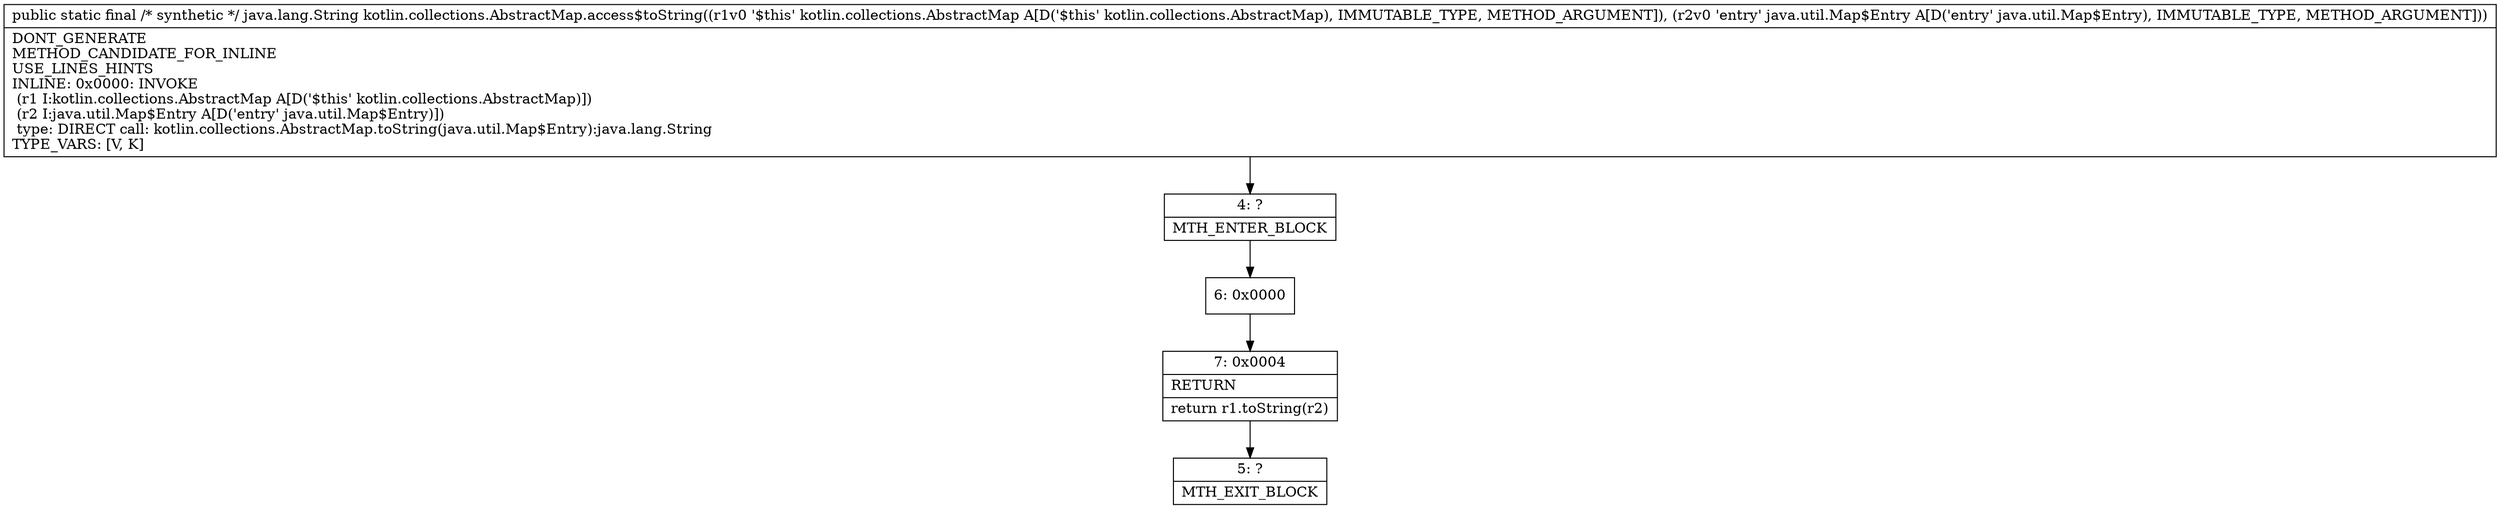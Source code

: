 digraph "CFG forkotlin.collections.AbstractMap.access$toString(Lkotlin\/collections\/AbstractMap;Ljava\/util\/Map$Entry;)Ljava\/lang\/String;" {
Node_4 [shape=record,label="{4\:\ ?|MTH_ENTER_BLOCK\l}"];
Node_6 [shape=record,label="{6\:\ 0x0000}"];
Node_7 [shape=record,label="{7\:\ 0x0004|RETURN\l|return r1.toString(r2)\l}"];
Node_5 [shape=record,label="{5\:\ ?|MTH_EXIT_BLOCK\l}"];
MethodNode[shape=record,label="{public static final \/* synthetic *\/ java.lang.String kotlin.collections.AbstractMap.access$toString((r1v0 '$this' kotlin.collections.AbstractMap A[D('$this' kotlin.collections.AbstractMap), IMMUTABLE_TYPE, METHOD_ARGUMENT]), (r2v0 'entry' java.util.Map$Entry A[D('entry' java.util.Map$Entry), IMMUTABLE_TYPE, METHOD_ARGUMENT]))  | DONT_GENERATE\lMETHOD_CANDIDATE_FOR_INLINE\lUSE_LINES_HINTS\lINLINE: 0x0000: INVOKE  \l  (r1 I:kotlin.collections.AbstractMap A[D('$this' kotlin.collections.AbstractMap)])\l  (r2 I:java.util.Map$Entry A[D('entry' java.util.Map$Entry)])\l type: DIRECT call: kotlin.collections.AbstractMap.toString(java.util.Map$Entry):java.lang.String\lTYPE_VARS: [V, K]\l}"];
MethodNode -> Node_4;Node_4 -> Node_6;
Node_6 -> Node_7;
Node_7 -> Node_5;
}

